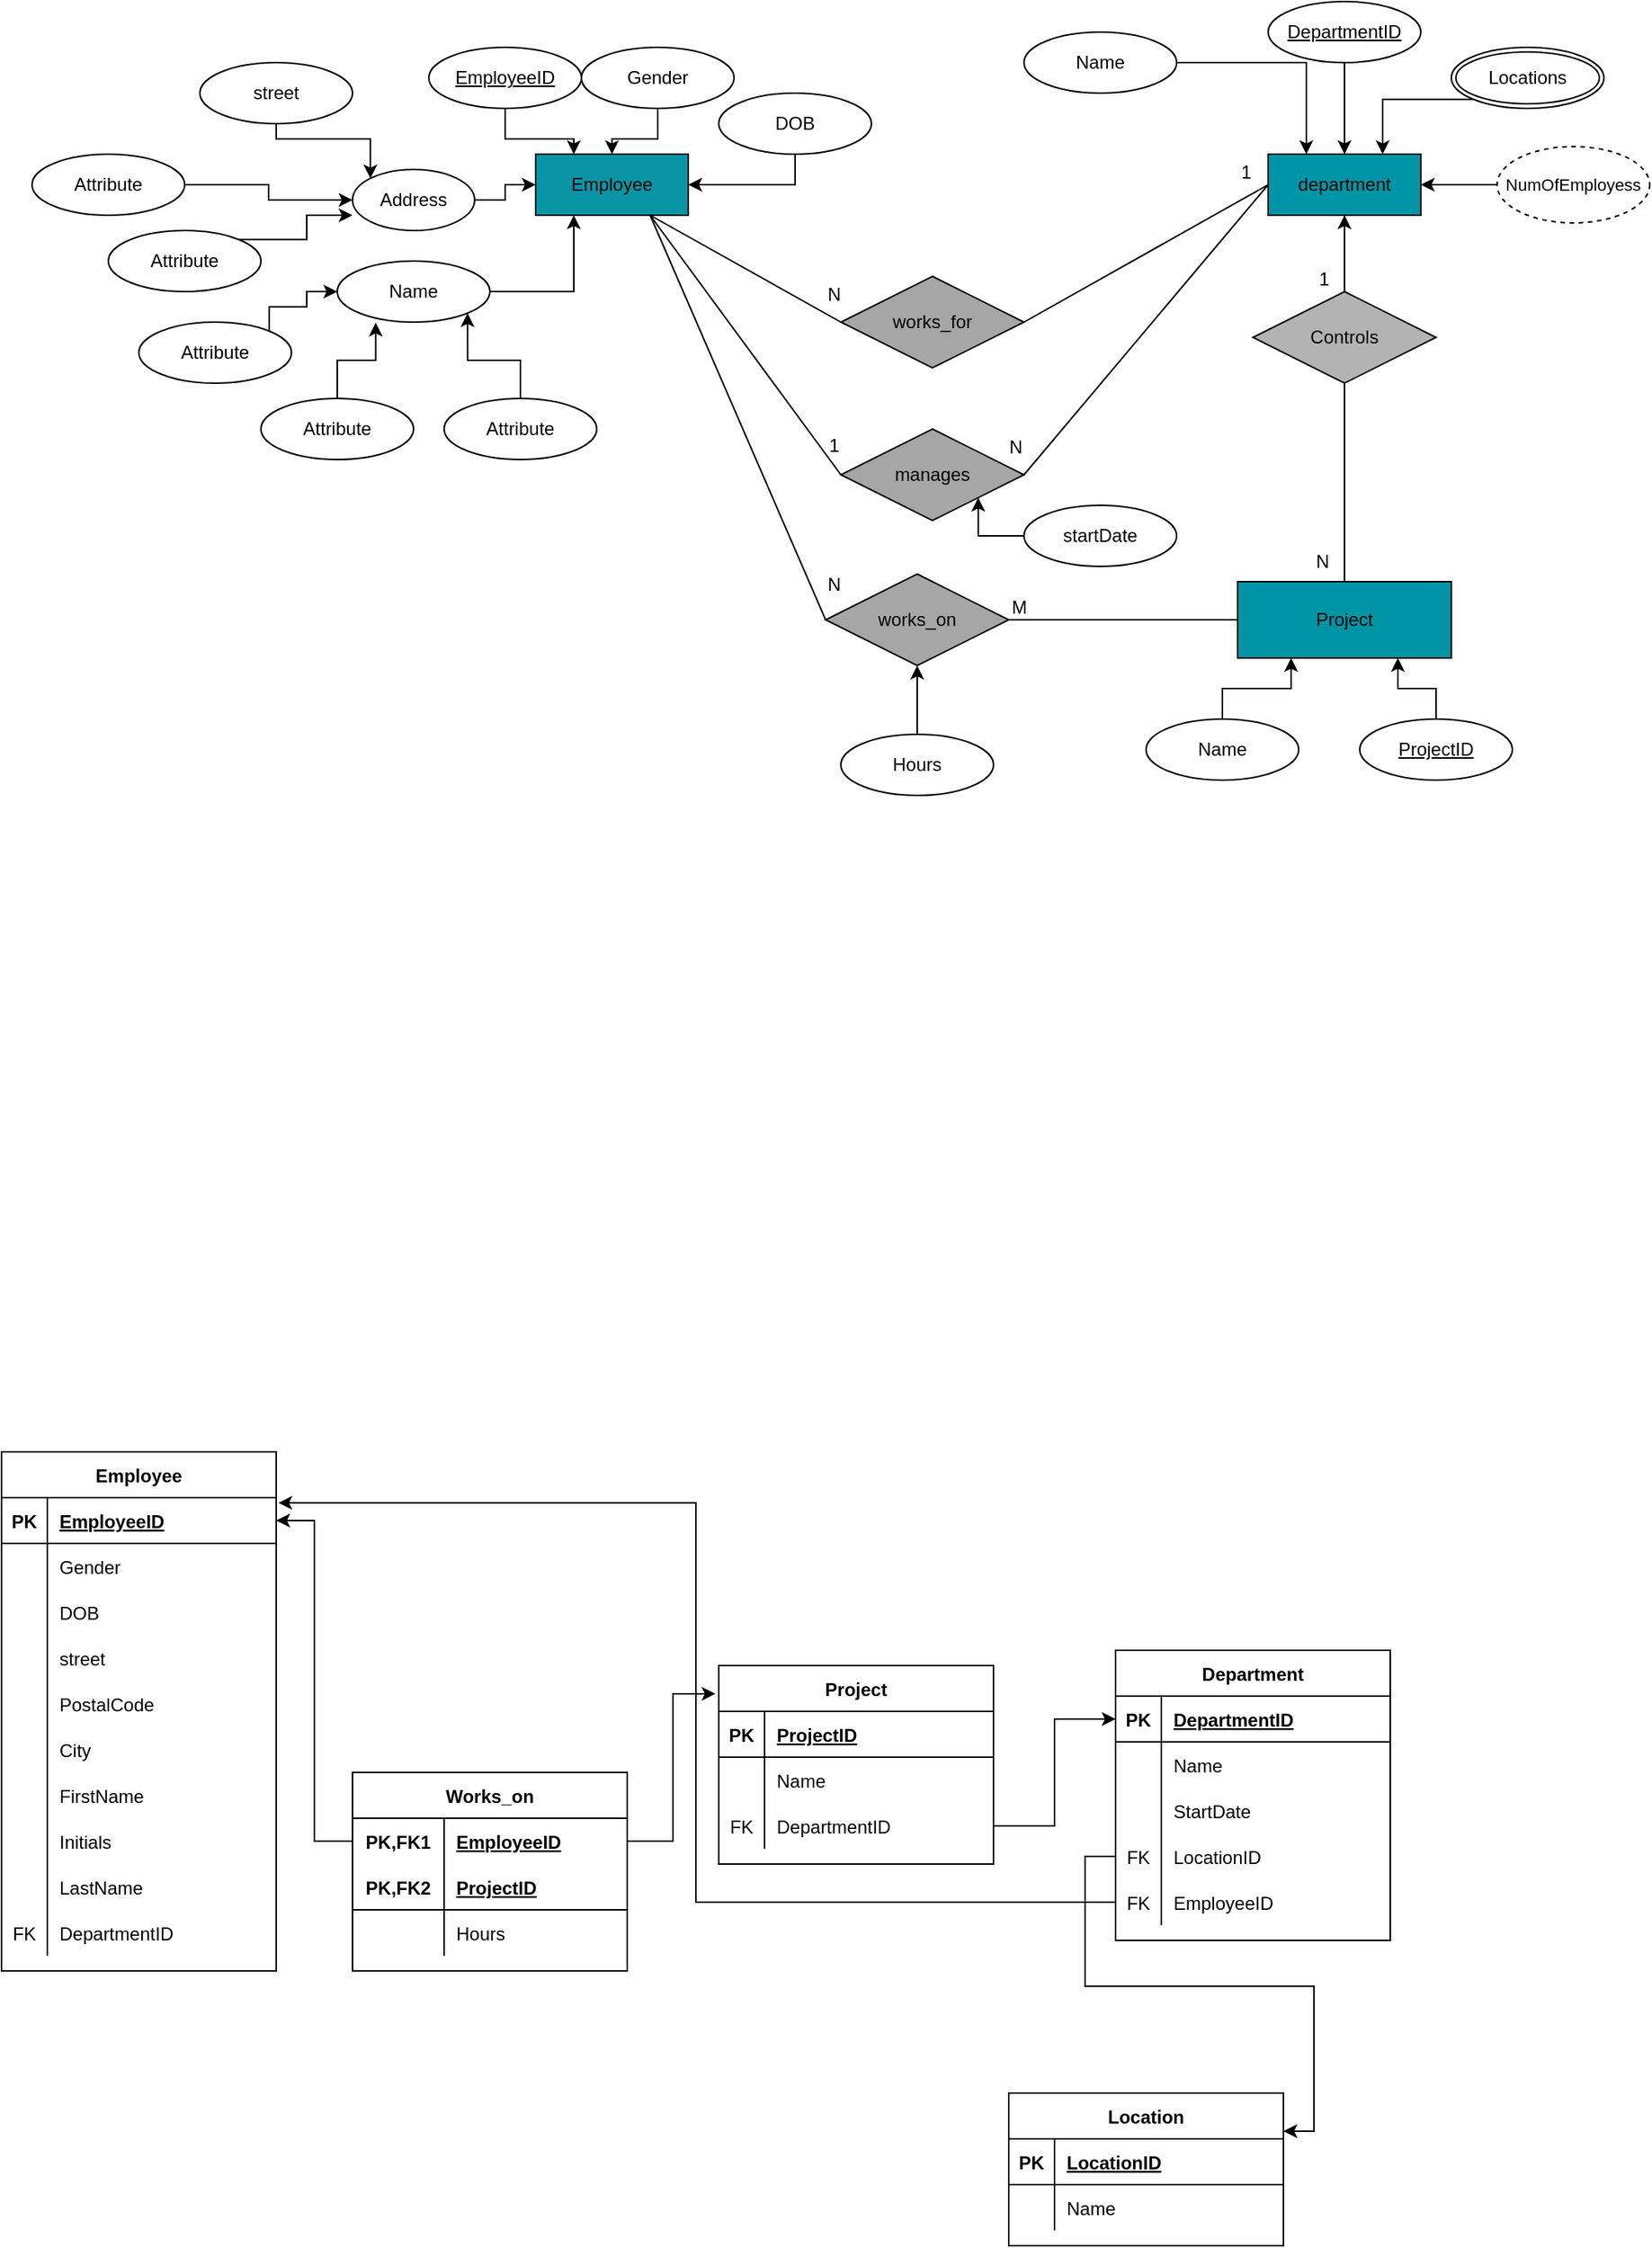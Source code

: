 <mxfile version="15.2.7" type="github">
  <diagram id="R2lEEEUBdFMjLlhIrx00" name="Page-1">
    <mxGraphModel dx="1186" dy="732" grid="1" gridSize="10" guides="1" tooltips="1" connect="1" arrows="1" fold="1" page="1" pageScale="1" pageWidth="850" pageHeight="1100" math="0" shadow="0" extFonts="Permanent Marker^https://fonts.googleapis.com/css?family=Permanent+Marker">
      <root>
        <mxCell id="0" />
        <mxCell id="1" parent="0" />
        <mxCell id="rDfQFPZpApE3NvQRRTw2-1" value="Employee" style="whiteSpace=wrap;html=1;align=center;fillColor=#0A95A6;" vertex="1" parent="1">
          <mxGeometry x="420" y="110" width="100" height="40" as="geometry" />
        </mxCell>
        <mxCell id="rDfQFPZpApE3NvQRRTw2-5" style="edgeStyle=orthogonalEdgeStyle;rounded=0;orthogonalLoop=1;jettySize=auto;html=1;entryX=0.25;entryY=0;entryDx=0;entryDy=0;" edge="1" parent="1" source="rDfQFPZpApE3NvQRRTw2-3" target="rDfQFPZpApE3NvQRRTw2-1">
          <mxGeometry relative="1" as="geometry" />
        </mxCell>
        <mxCell id="rDfQFPZpApE3NvQRRTw2-3" value="EmployeeID" style="ellipse;whiteSpace=wrap;html=1;align=center;fontStyle=4;fillColor=#FFFFFF;" vertex="1" parent="1">
          <mxGeometry x="350" y="40" width="100" height="40" as="geometry" />
        </mxCell>
        <mxCell id="rDfQFPZpApE3NvQRRTw2-7" value="" style="edgeStyle=orthogonalEdgeStyle;rounded=0;orthogonalLoop=1;jettySize=auto;html=1;" edge="1" parent="1" source="rDfQFPZpApE3NvQRRTw2-6" target="rDfQFPZpApE3NvQRRTw2-1">
          <mxGeometry relative="1" as="geometry" />
        </mxCell>
        <mxCell id="rDfQFPZpApE3NvQRRTw2-6" value="Gender" style="ellipse;whiteSpace=wrap;html=1;align=center;fillColor=#FFFFFF;" vertex="1" parent="1">
          <mxGeometry x="450" y="40" width="100" height="40" as="geometry" />
        </mxCell>
        <mxCell id="rDfQFPZpApE3NvQRRTw2-9" style="edgeStyle=orthogonalEdgeStyle;rounded=0;orthogonalLoop=1;jettySize=auto;html=1;exitX=0.5;exitY=1;exitDx=0;exitDy=0;entryX=1;entryY=0.5;entryDx=0;entryDy=0;" edge="1" parent="1" source="rDfQFPZpApE3NvQRRTw2-8" target="rDfQFPZpApE3NvQRRTw2-1">
          <mxGeometry relative="1" as="geometry" />
        </mxCell>
        <mxCell id="rDfQFPZpApE3NvQRRTw2-8" value="DOB" style="ellipse;whiteSpace=wrap;html=1;align=center;fillColor=#FFFFFF;" vertex="1" parent="1">
          <mxGeometry x="540" y="70" width="100" height="40" as="geometry" />
        </mxCell>
        <mxCell id="rDfQFPZpApE3NvQRRTw2-13" style="edgeStyle=orthogonalEdgeStyle;rounded=0;orthogonalLoop=1;jettySize=auto;html=1;exitX=1;exitY=0.5;exitDx=0;exitDy=0;entryX=0;entryY=0.5;entryDx=0;entryDy=0;" edge="1" parent="1" source="rDfQFPZpApE3NvQRRTw2-10" target="rDfQFPZpApE3NvQRRTw2-1">
          <mxGeometry relative="1" as="geometry" />
        </mxCell>
        <mxCell id="rDfQFPZpApE3NvQRRTw2-10" value="Address" style="ellipse;whiteSpace=wrap;html=1;align=center;fillColor=#FFFFFF;" vertex="1" parent="1">
          <mxGeometry x="300" y="120" width="80" height="40" as="geometry" />
        </mxCell>
        <mxCell id="rDfQFPZpApE3NvQRRTw2-12" style="edgeStyle=orthogonalEdgeStyle;rounded=0;orthogonalLoop=1;jettySize=auto;html=1;exitX=0.5;exitY=1;exitDx=0;exitDy=0;entryX=0;entryY=0;entryDx=0;entryDy=0;" edge="1" parent="1" source="rDfQFPZpApE3NvQRRTw2-11" target="rDfQFPZpApE3NvQRRTw2-10">
          <mxGeometry relative="1" as="geometry">
            <Array as="points">
              <mxPoint x="250" y="100" />
              <mxPoint x="312" y="100" />
            </Array>
          </mxGeometry>
        </mxCell>
        <mxCell id="rDfQFPZpApE3NvQRRTw2-11" value="street" style="ellipse;whiteSpace=wrap;html=1;align=center;fillColor=#FFFFFF;" vertex="1" parent="1">
          <mxGeometry x="200" y="50" width="100" height="40" as="geometry" />
        </mxCell>
        <mxCell id="rDfQFPZpApE3NvQRRTw2-15" style="edgeStyle=orthogonalEdgeStyle;rounded=0;orthogonalLoop=1;jettySize=auto;html=1;exitX=1;exitY=0.5;exitDx=0;exitDy=0;entryX=0.25;entryY=1;entryDx=0;entryDy=0;" edge="1" parent="1" source="rDfQFPZpApE3NvQRRTw2-14" target="rDfQFPZpApE3NvQRRTw2-1">
          <mxGeometry relative="1" as="geometry" />
        </mxCell>
        <mxCell id="rDfQFPZpApE3NvQRRTw2-14" value="Name" style="ellipse;whiteSpace=wrap;html=1;align=center;fillColor=#FFFFFF;" vertex="1" parent="1">
          <mxGeometry x="290" y="180" width="100" height="40" as="geometry" />
        </mxCell>
        <mxCell id="rDfQFPZpApE3NvQRRTw2-27" style="edgeStyle=orthogonalEdgeStyle;rounded=0;orthogonalLoop=1;jettySize=auto;html=1;exitX=0.5;exitY=0;exitDx=0;exitDy=0;entryX=0.252;entryY=1.009;entryDx=0;entryDy=0;entryPerimeter=0;" edge="1" parent="1" source="rDfQFPZpApE3NvQRRTw2-16" target="rDfQFPZpApE3NvQRRTw2-14">
          <mxGeometry relative="1" as="geometry" />
        </mxCell>
        <mxCell id="rDfQFPZpApE3NvQRRTw2-16" value="Attribute" style="ellipse;whiteSpace=wrap;html=1;align=center;fillColor=#FFFFFF;" vertex="1" parent="1">
          <mxGeometry x="240" y="270" width="100" height="40" as="geometry" />
        </mxCell>
        <mxCell id="rDfQFPZpApE3NvQRRTw2-25" style="edgeStyle=orthogonalEdgeStyle;rounded=0;orthogonalLoop=1;jettySize=auto;html=1;exitX=1;exitY=0;exitDx=0;exitDy=0;entryX=0;entryY=0.75;entryDx=0;entryDy=0;entryPerimeter=0;" edge="1" parent="1" source="rDfQFPZpApE3NvQRRTw2-17" target="rDfQFPZpApE3NvQRRTw2-10">
          <mxGeometry relative="1" as="geometry" />
        </mxCell>
        <mxCell id="rDfQFPZpApE3NvQRRTw2-17" value="Attribute" style="ellipse;whiteSpace=wrap;html=1;align=center;fillColor=#FFFFFF;" vertex="1" parent="1">
          <mxGeometry x="140" y="160" width="100" height="40" as="geometry" />
        </mxCell>
        <mxCell id="rDfQFPZpApE3NvQRRTw2-24" style="edgeStyle=orthogonalEdgeStyle;rounded=0;orthogonalLoop=1;jettySize=auto;html=1;exitX=1;exitY=0.5;exitDx=0;exitDy=0;entryX=0;entryY=0.5;entryDx=0;entryDy=0;" edge="1" parent="1" source="rDfQFPZpApE3NvQRRTw2-18" target="rDfQFPZpApE3NvQRRTw2-10">
          <mxGeometry relative="1" as="geometry" />
        </mxCell>
        <mxCell id="rDfQFPZpApE3NvQRRTw2-18" value="Attribute" style="ellipse;whiteSpace=wrap;html=1;align=center;fillColor=#FFFFFF;" vertex="1" parent="1">
          <mxGeometry x="90" y="110" width="100" height="40" as="geometry" />
        </mxCell>
        <mxCell id="rDfQFPZpApE3NvQRRTw2-28" style="edgeStyle=orthogonalEdgeStyle;rounded=0;orthogonalLoop=1;jettySize=auto;html=1;exitX=0.5;exitY=0;exitDx=0;exitDy=0;entryX=1;entryY=1;entryDx=0;entryDy=0;" edge="1" parent="1" source="rDfQFPZpApE3NvQRRTw2-20" target="rDfQFPZpApE3NvQRRTw2-14">
          <mxGeometry relative="1" as="geometry" />
        </mxCell>
        <mxCell id="rDfQFPZpApE3NvQRRTw2-20" value="Attribute" style="ellipse;whiteSpace=wrap;html=1;align=center;fillColor=#FFFFFF;" vertex="1" parent="1">
          <mxGeometry x="360" y="270" width="100" height="40" as="geometry" />
        </mxCell>
        <mxCell id="rDfQFPZpApE3NvQRRTw2-26" style="edgeStyle=orthogonalEdgeStyle;rounded=0;orthogonalLoop=1;jettySize=auto;html=1;exitX=1;exitY=0;exitDx=0;exitDy=0;entryX=0;entryY=0.5;entryDx=0;entryDy=0;" edge="1" parent="1" source="rDfQFPZpApE3NvQRRTw2-21" target="rDfQFPZpApE3NvQRRTw2-14">
          <mxGeometry relative="1" as="geometry">
            <Array as="points">
              <mxPoint x="245" y="210" />
              <mxPoint x="270" y="210" />
              <mxPoint x="270" y="200" />
            </Array>
          </mxGeometry>
        </mxCell>
        <mxCell id="rDfQFPZpApE3NvQRRTw2-21" value="Attribute" style="ellipse;whiteSpace=wrap;html=1;align=center;fillColor=#FFFFFF;" vertex="1" parent="1">
          <mxGeometry x="160" y="220" width="100" height="40" as="geometry" />
        </mxCell>
        <mxCell id="rDfQFPZpApE3NvQRRTw2-29" value="works_for" style="shape=rhombus;perimeter=rhombusPerimeter;whiteSpace=wrap;html=1;align=center;fillColor=#A6A6A6;" vertex="1" parent="1">
          <mxGeometry x="620" y="190" width="120" height="60" as="geometry" />
        </mxCell>
        <mxCell id="rDfQFPZpApE3NvQRRTw2-30" value="manages" style="shape=rhombus;perimeter=rhombusPerimeter;whiteSpace=wrap;html=1;align=center;fillColor=#A6A6A6;" vertex="1" parent="1">
          <mxGeometry x="620" y="290" width="120" height="60" as="geometry" />
        </mxCell>
        <mxCell id="rDfQFPZpApE3NvQRRTw2-31" value="works_on" style="shape=rhombus;perimeter=rhombusPerimeter;whiteSpace=wrap;html=1;align=center;fillColor=#A6A6A6;" vertex="1" parent="1">
          <mxGeometry x="610" y="385" width="120" height="60" as="geometry" />
        </mxCell>
        <mxCell id="rDfQFPZpApE3NvQRRTw2-32" value="" style="endArrow=none;html=1;rounded=0;exitX=1;exitY=0.5;exitDx=0;exitDy=0;entryX=0;entryY=0.5;entryDx=0;entryDy=0;" edge="1" parent="1" source="rDfQFPZpApE3NvQRRTw2-29" target="rDfQFPZpApE3NvQRRTw2-36">
          <mxGeometry relative="1" as="geometry">
            <mxPoint x="750" y="190" as="sourcePoint" />
            <mxPoint x="890" y="160" as="targetPoint" />
          </mxGeometry>
        </mxCell>
        <mxCell id="rDfQFPZpApE3NvQRRTw2-33" value="1" style="resizable=0;html=1;align=right;verticalAlign=bottom;" connectable="0" vertex="1" parent="rDfQFPZpApE3NvQRRTw2-32">
          <mxGeometry x="1" relative="1" as="geometry">
            <mxPoint x="-10" as="offset" />
          </mxGeometry>
        </mxCell>
        <mxCell id="rDfQFPZpApE3NvQRRTw2-34" value="" style="endArrow=none;html=1;rounded=0;exitX=0.75;exitY=1;exitDx=0;exitDy=0;entryX=0;entryY=0.5;entryDx=0;entryDy=0;" edge="1" parent="1" source="rDfQFPZpApE3NvQRRTw2-1" target="rDfQFPZpApE3NvQRRTw2-29">
          <mxGeometry relative="1" as="geometry">
            <mxPoint x="560" y="270" as="sourcePoint" />
            <mxPoint x="720" y="270" as="targetPoint" />
          </mxGeometry>
        </mxCell>
        <mxCell id="rDfQFPZpApE3NvQRRTw2-35" value="N" style="resizable=0;html=1;align=right;verticalAlign=bottom;" connectable="0" vertex="1" parent="rDfQFPZpApE3NvQRRTw2-34">
          <mxGeometry x="1" relative="1" as="geometry">
            <mxPoint y="-10" as="offset" />
          </mxGeometry>
        </mxCell>
        <mxCell id="rDfQFPZpApE3NvQRRTw2-36" value="department" style="whiteSpace=wrap;html=1;align=center;fillColor=#0095A6;" vertex="1" parent="1">
          <mxGeometry x="900" y="110" width="100" height="40" as="geometry" />
        </mxCell>
        <mxCell id="rDfQFPZpApE3NvQRRTw2-42" style="edgeStyle=orthogonalEdgeStyle;rounded=0;orthogonalLoop=1;jettySize=auto;html=1;exitX=1;exitY=0.5;exitDx=0;exitDy=0;entryX=0.25;entryY=0;entryDx=0;entryDy=0;" edge="1" parent="1" source="rDfQFPZpApE3NvQRRTw2-37" target="rDfQFPZpApE3NvQRRTw2-36">
          <mxGeometry relative="1" as="geometry" />
        </mxCell>
        <mxCell id="rDfQFPZpApE3NvQRRTw2-37" value="Name" style="ellipse;whiteSpace=wrap;html=1;align=center;fillColor=#FFFFFF;" vertex="1" parent="1">
          <mxGeometry x="740" y="30" width="100" height="40" as="geometry" />
        </mxCell>
        <mxCell id="rDfQFPZpApE3NvQRRTw2-44" style="edgeStyle=orthogonalEdgeStyle;rounded=0;orthogonalLoop=1;jettySize=auto;html=1;exitX=0;exitY=1;exitDx=0;exitDy=0;entryX=0.75;entryY=0;entryDx=0;entryDy=0;" edge="1" parent="1" source="rDfQFPZpApE3NvQRRTw2-39" target="rDfQFPZpApE3NvQRRTw2-36">
          <mxGeometry relative="1" as="geometry" />
        </mxCell>
        <mxCell id="rDfQFPZpApE3NvQRRTw2-39" value="Locations" style="ellipse;shape=doubleEllipse;margin=3;whiteSpace=wrap;html=1;align=center;fillColor=#FFFFFF;" vertex="1" parent="1">
          <mxGeometry x="1020" y="40" width="100" height="40" as="geometry" />
        </mxCell>
        <mxCell id="rDfQFPZpApE3NvQRRTw2-43" style="edgeStyle=orthogonalEdgeStyle;rounded=0;orthogonalLoop=1;jettySize=auto;html=1;exitX=0.5;exitY=1;exitDx=0;exitDy=0;entryX=0.5;entryY=0;entryDx=0;entryDy=0;" edge="1" parent="1" source="rDfQFPZpApE3NvQRRTw2-41" target="rDfQFPZpApE3NvQRRTw2-36">
          <mxGeometry relative="1" as="geometry" />
        </mxCell>
        <mxCell id="rDfQFPZpApE3NvQRRTw2-41" value="DepartmentID" style="ellipse;whiteSpace=wrap;html=1;align=center;fontStyle=4;fillColor=#FFFFFF;" vertex="1" parent="1">
          <mxGeometry x="900" y="10" width="100" height="40" as="geometry" />
        </mxCell>
        <mxCell id="rDfQFPZpApE3NvQRRTw2-46" style="edgeStyle=orthogonalEdgeStyle;rounded=0;orthogonalLoop=1;jettySize=auto;html=1;exitX=0;exitY=0.5;exitDx=0;exitDy=0;entryX=1;entryY=0.5;entryDx=0;entryDy=0;" edge="1" parent="1" source="rDfQFPZpApE3NvQRRTw2-45" target="rDfQFPZpApE3NvQRRTw2-36">
          <mxGeometry relative="1" as="geometry" />
        </mxCell>
        <mxCell id="rDfQFPZpApE3NvQRRTw2-45" value="&lt;font style=&quot;font-size: 11px&quot;&gt;NumOfEmployess&lt;/font&gt;" style="ellipse;whiteSpace=wrap;html=1;align=center;dashed=1;fillColor=#FFFFFF;" vertex="1" parent="1">
          <mxGeometry x="1050" y="105" width="100" height="50" as="geometry" />
        </mxCell>
        <mxCell id="rDfQFPZpApE3NvQRRTw2-49" value="" style="endArrow=none;html=1;rounded=0;exitX=0.75;exitY=1;exitDx=0;exitDy=0;entryX=0;entryY=0.5;entryDx=0;entryDy=0;" edge="1" parent="1" source="rDfQFPZpApE3NvQRRTw2-1" target="rDfQFPZpApE3NvQRRTw2-30">
          <mxGeometry relative="1" as="geometry">
            <mxPoint x="620" y="390" as="sourcePoint" />
            <mxPoint x="480" y="240" as="targetPoint" />
            <Array as="points" />
          </mxGeometry>
        </mxCell>
        <mxCell id="rDfQFPZpApE3NvQRRTw2-50" value="1" style="resizable=0;html=1;align=right;verticalAlign=bottom;" connectable="0" vertex="1" parent="rDfQFPZpApE3NvQRRTw2-49">
          <mxGeometry x="1" relative="1" as="geometry">
            <mxPoint y="-10" as="offset" />
          </mxGeometry>
        </mxCell>
        <mxCell id="rDfQFPZpApE3NvQRRTw2-51" value="" style="endArrow=none;html=1;rounded=0;exitX=0;exitY=0.5;exitDx=0;exitDy=0;entryX=1;entryY=0.5;entryDx=0;entryDy=0;" edge="1" parent="1" source="rDfQFPZpApE3NvQRRTw2-36" target="rDfQFPZpApE3NvQRRTw2-30">
          <mxGeometry relative="1" as="geometry">
            <mxPoint x="715" y="340" as="sourcePoint" />
            <mxPoint x="840" y="410" as="targetPoint" />
          </mxGeometry>
        </mxCell>
        <mxCell id="rDfQFPZpApE3NvQRRTw2-52" value="N" style="resizable=0;html=1;align=right;verticalAlign=bottom;" connectable="0" vertex="1" parent="rDfQFPZpApE3NvQRRTw2-51">
          <mxGeometry x="1" relative="1" as="geometry">
            <mxPoint y="-10" as="offset" />
          </mxGeometry>
        </mxCell>
        <mxCell id="rDfQFPZpApE3NvQRRTw2-54" style="edgeStyle=orthogonalEdgeStyle;rounded=0;orthogonalLoop=1;jettySize=auto;html=1;exitX=0;exitY=0.5;exitDx=0;exitDy=0;entryX=1;entryY=1;entryDx=0;entryDy=0;" edge="1" parent="1" source="rDfQFPZpApE3NvQRRTw2-53" target="rDfQFPZpApE3NvQRRTw2-30">
          <mxGeometry relative="1" as="geometry" />
        </mxCell>
        <mxCell id="rDfQFPZpApE3NvQRRTw2-53" value="startDate" style="ellipse;whiteSpace=wrap;html=1;align=center;fillColor=#FFFFFF;" vertex="1" parent="1">
          <mxGeometry x="740" y="340" width="100" height="40" as="geometry" />
        </mxCell>
        <mxCell id="rDfQFPZpApE3NvQRRTw2-70" value="" style="edgeStyle=orthogonalEdgeStyle;rounded=0;orthogonalLoop=1;jettySize=auto;html=1;" edge="1" parent="1" source="rDfQFPZpApE3NvQRRTw2-55" target="rDfQFPZpApE3NvQRRTw2-36">
          <mxGeometry relative="1" as="geometry" />
        </mxCell>
        <mxCell id="rDfQFPZpApE3NvQRRTw2-55" value="Controls" style="shape=rhombus;perimeter=rhombusPerimeter;whiteSpace=wrap;html=1;align=center;fillColor=#B3B3B3;" vertex="1" parent="1">
          <mxGeometry x="890" y="200" width="120" height="60" as="geometry" />
        </mxCell>
        <mxCell id="rDfQFPZpApE3NvQRRTw2-56" value="" style="endArrow=none;html=1;rounded=0;exitX=0.5;exitY=1;exitDx=0;exitDy=0;entryX=0.5;entryY=0;entryDx=0;entryDy=0;" edge="1" parent="1" source="rDfQFPZpApE3NvQRRTw2-36" target="rDfQFPZpApE3NvQRRTw2-55">
          <mxGeometry relative="1" as="geometry">
            <mxPoint x="860" y="370" as="sourcePoint" />
            <mxPoint x="1020" y="280" as="targetPoint" />
          </mxGeometry>
        </mxCell>
        <mxCell id="rDfQFPZpApE3NvQRRTw2-57" value="1" style="resizable=0;html=1;align=right;verticalAlign=bottom;" connectable="0" vertex="1" parent="rDfQFPZpApE3NvQRRTw2-56">
          <mxGeometry x="1" relative="1" as="geometry">
            <mxPoint x="-10" as="offset" />
          </mxGeometry>
        </mxCell>
        <mxCell id="rDfQFPZpApE3NvQRRTw2-58" value="Project" style="whiteSpace=wrap;html=1;align=center;fillColor=#0095A6;" vertex="1" parent="1">
          <mxGeometry x="880" y="390" width="140" height="50" as="geometry" />
        </mxCell>
        <mxCell id="rDfQFPZpApE3NvQRRTw2-59" value="" style="endArrow=none;html=1;rounded=0;exitX=0.5;exitY=1;exitDx=0;exitDy=0;entryX=0.5;entryY=0;entryDx=0;entryDy=0;" edge="1" parent="1" source="rDfQFPZpApE3NvQRRTw2-55" target="rDfQFPZpApE3NvQRRTw2-58">
          <mxGeometry relative="1" as="geometry">
            <mxPoint x="1030" y="150" as="sourcePoint" />
            <mxPoint x="960" y="390" as="targetPoint" />
          </mxGeometry>
        </mxCell>
        <mxCell id="rDfQFPZpApE3NvQRRTw2-60" value="N" style="resizable=0;html=1;align=right;verticalAlign=bottom;" connectable="0" vertex="1" parent="rDfQFPZpApE3NvQRRTw2-59">
          <mxGeometry x="1" relative="1" as="geometry">
            <mxPoint x="-10" y="-5" as="offset" />
          </mxGeometry>
        </mxCell>
        <mxCell id="rDfQFPZpApE3NvQRRTw2-63" style="edgeStyle=orthogonalEdgeStyle;rounded=0;orthogonalLoop=1;jettySize=auto;html=1;exitX=0.5;exitY=0;exitDx=0;exitDy=0;entryX=0.25;entryY=1;entryDx=0;entryDy=0;" edge="1" parent="1" source="rDfQFPZpApE3NvQRRTw2-61" target="rDfQFPZpApE3NvQRRTw2-58">
          <mxGeometry relative="1" as="geometry" />
        </mxCell>
        <mxCell id="rDfQFPZpApE3NvQRRTw2-61" value="Name" style="ellipse;whiteSpace=wrap;html=1;align=center;fillColor=#FFFFFF;" vertex="1" parent="1">
          <mxGeometry x="820" y="480" width="100" height="40" as="geometry" />
        </mxCell>
        <mxCell id="rDfQFPZpApE3NvQRRTw2-64" style="edgeStyle=orthogonalEdgeStyle;rounded=0;orthogonalLoop=1;jettySize=auto;html=1;exitX=0.5;exitY=0;exitDx=0;exitDy=0;entryX=0.75;entryY=1;entryDx=0;entryDy=0;" edge="1" parent="1" source="rDfQFPZpApE3NvQRRTw2-62" target="rDfQFPZpApE3NvQRRTw2-58">
          <mxGeometry relative="1" as="geometry" />
        </mxCell>
        <mxCell id="rDfQFPZpApE3NvQRRTw2-62" value="ProjectID" style="ellipse;whiteSpace=wrap;html=1;align=center;fontStyle=4;fillColor=#FFFFFF;" vertex="1" parent="1">
          <mxGeometry x="960" y="480" width="100" height="40" as="geometry" />
        </mxCell>
        <mxCell id="rDfQFPZpApE3NvQRRTw2-65" value="" style="endArrow=none;html=1;rounded=0;exitX=1;exitY=0.5;exitDx=0;exitDy=0;entryX=0;entryY=0.5;entryDx=0;entryDy=0;" edge="1" parent="1" source="rDfQFPZpApE3NvQRRTw2-31" target="rDfQFPZpApE3NvQRRTw2-58">
          <mxGeometry relative="1" as="geometry">
            <mxPoint x="740" y="450" as="sourcePoint" />
            <mxPoint x="820" y="450" as="targetPoint" />
            <Array as="points" />
          </mxGeometry>
        </mxCell>
        <mxCell id="rDfQFPZpApE3NvQRRTw2-66" value="M" style="resizable=0;html=1;align=left;verticalAlign=bottom;" connectable="0" vertex="1" parent="rDfQFPZpApE3NvQRRTw2-65">
          <mxGeometry x="-1" relative="1" as="geometry" />
        </mxCell>
        <mxCell id="rDfQFPZpApE3NvQRRTw2-67" value="" style="resizable=0;html=1;align=right;verticalAlign=bottom;" connectable="0" vertex="1" parent="rDfQFPZpApE3NvQRRTw2-65">
          <mxGeometry x="1" relative="1" as="geometry" />
        </mxCell>
        <mxCell id="rDfQFPZpApE3NvQRRTw2-68" value="" style="endArrow=none;html=1;rounded=0;entryX=0;entryY=0.5;entryDx=0;entryDy=0;exitX=0.75;exitY=1;exitDx=0;exitDy=0;" edge="1" parent="1" source="rDfQFPZpApE3NvQRRTw2-1" target="rDfQFPZpApE3NvQRRTw2-31">
          <mxGeometry relative="1" as="geometry">
            <mxPoint x="520" y="380" as="sourcePoint" />
            <mxPoint x="680" y="380" as="targetPoint" />
          </mxGeometry>
        </mxCell>
        <mxCell id="rDfQFPZpApE3NvQRRTw2-69" value="N" style="resizable=0;html=1;align=right;verticalAlign=bottom;" connectable="0" vertex="1" parent="rDfQFPZpApE3NvQRRTw2-68">
          <mxGeometry x="1" relative="1" as="geometry">
            <mxPoint x="10" y="-15" as="offset" />
          </mxGeometry>
        </mxCell>
        <mxCell id="rDfQFPZpApE3NvQRRTw2-72" style="edgeStyle=orthogonalEdgeStyle;rounded=0;orthogonalLoop=1;jettySize=auto;html=1;exitX=0.5;exitY=0;exitDx=0;exitDy=0;entryX=0.5;entryY=1;entryDx=0;entryDy=0;" edge="1" parent="1" source="rDfQFPZpApE3NvQRRTw2-71" target="rDfQFPZpApE3NvQRRTw2-31">
          <mxGeometry relative="1" as="geometry" />
        </mxCell>
        <mxCell id="rDfQFPZpApE3NvQRRTw2-71" value="Hours" style="ellipse;whiteSpace=wrap;html=1;align=center;fillColor=#FFFFFF;" vertex="1" parent="1">
          <mxGeometry x="620" y="490" width="100" height="40" as="geometry" />
        </mxCell>
        <mxCell id="rDfQFPZpApE3NvQRRTw2-73" value="Employee" style="shape=table;startSize=30;container=1;collapsible=1;childLayout=tableLayout;fixedRows=1;rowLines=0;fontStyle=1;align=center;resizeLast=1;fillColor=#FFFFFF;" vertex="1" parent="1">
          <mxGeometry x="70" y="960" width="180" height="340" as="geometry" />
        </mxCell>
        <mxCell id="rDfQFPZpApE3NvQRRTw2-74" value="" style="shape=partialRectangle;collapsible=0;dropTarget=0;pointerEvents=0;fillColor=none;top=0;left=0;bottom=1;right=0;points=[[0,0.5],[1,0.5]];portConstraint=eastwest;" vertex="1" parent="rDfQFPZpApE3NvQRRTw2-73">
          <mxGeometry y="30" width="180" height="30" as="geometry" />
        </mxCell>
        <mxCell id="rDfQFPZpApE3NvQRRTw2-75" value="PK" style="shape=partialRectangle;connectable=0;fillColor=none;top=0;left=0;bottom=0;right=0;fontStyle=1;overflow=hidden;" vertex="1" parent="rDfQFPZpApE3NvQRRTw2-74">
          <mxGeometry width="30" height="30" as="geometry" />
        </mxCell>
        <mxCell id="rDfQFPZpApE3NvQRRTw2-76" value="EmployeeID" style="shape=partialRectangle;connectable=0;fillColor=none;top=0;left=0;bottom=0;right=0;align=left;spacingLeft=6;fontStyle=5;overflow=hidden;" vertex="1" parent="rDfQFPZpApE3NvQRRTw2-74">
          <mxGeometry x="30" width="150" height="30" as="geometry" />
        </mxCell>
        <mxCell id="rDfQFPZpApE3NvQRRTw2-77" value="" style="shape=partialRectangle;collapsible=0;dropTarget=0;pointerEvents=0;fillColor=none;top=0;left=0;bottom=0;right=0;points=[[0,0.5],[1,0.5]];portConstraint=eastwest;" vertex="1" parent="rDfQFPZpApE3NvQRRTw2-73">
          <mxGeometry y="60" width="180" height="30" as="geometry" />
        </mxCell>
        <mxCell id="rDfQFPZpApE3NvQRRTw2-78" value="" style="shape=partialRectangle;connectable=0;fillColor=none;top=0;left=0;bottom=0;right=0;editable=1;overflow=hidden;" vertex="1" parent="rDfQFPZpApE3NvQRRTw2-77">
          <mxGeometry width="30" height="30" as="geometry" />
        </mxCell>
        <mxCell id="rDfQFPZpApE3NvQRRTw2-79" value="Gender" style="shape=partialRectangle;connectable=0;fillColor=none;top=0;left=0;bottom=0;right=0;align=left;spacingLeft=6;overflow=hidden;" vertex="1" parent="rDfQFPZpApE3NvQRRTw2-77">
          <mxGeometry x="30" width="150" height="30" as="geometry" />
        </mxCell>
        <mxCell id="rDfQFPZpApE3NvQRRTw2-80" value="" style="shape=partialRectangle;collapsible=0;dropTarget=0;pointerEvents=0;fillColor=none;top=0;left=0;bottom=0;right=0;points=[[0,0.5],[1,0.5]];portConstraint=eastwest;" vertex="1" parent="rDfQFPZpApE3NvQRRTw2-73">
          <mxGeometry y="90" width="180" height="30" as="geometry" />
        </mxCell>
        <mxCell id="rDfQFPZpApE3NvQRRTw2-81" value="" style="shape=partialRectangle;connectable=0;fillColor=none;top=0;left=0;bottom=0;right=0;editable=1;overflow=hidden;" vertex="1" parent="rDfQFPZpApE3NvQRRTw2-80">
          <mxGeometry width="30" height="30" as="geometry" />
        </mxCell>
        <mxCell id="rDfQFPZpApE3NvQRRTw2-82" value="DOB" style="shape=partialRectangle;connectable=0;fillColor=none;top=0;left=0;bottom=0;right=0;align=left;spacingLeft=6;overflow=hidden;" vertex="1" parent="rDfQFPZpApE3NvQRRTw2-80">
          <mxGeometry x="30" width="150" height="30" as="geometry" />
        </mxCell>
        <mxCell id="rDfQFPZpApE3NvQRRTw2-83" value="" style="shape=partialRectangle;collapsible=0;dropTarget=0;pointerEvents=0;fillColor=none;top=0;left=0;bottom=0;right=0;points=[[0,0.5],[1,0.5]];portConstraint=eastwest;" vertex="1" parent="rDfQFPZpApE3NvQRRTw2-73">
          <mxGeometry y="120" width="180" height="30" as="geometry" />
        </mxCell>
        <mxCell id="rDfQFPZpApE3NvQRRTw2-84" value="" style="shape=partialRectangle;connectable=0;fillColor=none;top=0;left=0;bottom=0;right=0;editable=1;overflow=hidden;" vertex="1" parent="rDfQFPZpApE3NvQRRTw2-83">
          <mxGeometry width="30" height="30" as="geometry" />
        </mxCell>
        <mxCell id="rDfQFPZpApE3NvQRRTw2-85" value="street" style="shape=partialRectangle;connectable=0;fillColor=none;top=0;left=0;bottom=0;right=0;align=left;spacingLeft=6;overflow=hidden;" vertex="1" parent="rDfQFPZpApE3NvQRRTw2-83">
          <mxGeometry x="30" width="150" height="30" as="geometry" />
        </mxCell>
        <mxCell id="rDfQFPZpApE3NvQRRTw2-86" value="" style="shape=partialRectangle;collapsible=0;dropTarget=0;pointerEvents=0;fillColor=none;top=0;left=0;bottom=0;right=0;points=[[0,0.5],[1,0.5]];portConstraint=eastwest;" vertex="1" parent="rDfQFPZpApE3NvQRRTw2-73">
          <mxGeometry y="150" width="180" height="30" as="geometry" />
        </mxCell>
        <mxCell id="rDfQFPZpApE3NvQRRTw2-87" value="" style="shape=partialRectangle;connectable=0;fillColor=none;top=0;left=0;bottom=0;right=0;editable=1;overflow=hidden;" vertex="1" parent="rDfQFPZpApE3NvQRRTw2-86">
          <mxGeometry width="30" height="30" as="geometry" />
        </mxCell>
        <mxCell id="rDfQFPZpApE3NvQRRTw2-88" value="PostalCode" style="shape=partialRectangle;connectable=0;fillColor=none;top=0;left=0;bottom=0;right=0;align=left;spacingLeft=6;overflow=hidden;" vertex="1" parent="rDfQFPZpApE3NvQRRTw2-86">
          <mxGeometry x="30" width="150" height="30" as="geometry" />
        </mxCell>
        <mxCell id="rDfQFPZpApE3NvQRRTw2-89" value="" style="shape=partialRectangle;collapsible=0;dropTarget=0;pointerEvents=0;fillColor=none;top=0;left=0;bottom=0;right=0;points=[[0,0.5],[1,0.5]];portConstraint=eastwest;" vertex="1" parent="rDfQFPZpApE3NvQRRTw2-73">
          <mxGeometry y="180" width="180" height="30" as="geometry" />
        </mxCell>
        <mxCell id="rDfQFPZpApE3NvQRRTw2-90" value="" style="shape=partialRectangle;connectable=0;fillColor=none;top=0;left=0;bottom=0;right=0;editable=1;overflow=hidden;" vertex="1" parent="rDfQFPZpApE3NvQRRTw2-89">
          <mxGeometry width="30" height="30" as="geometry" />
        </mxCell>
        <mxCell id="rDfQFPZpApE3NvQRRTw2-91" value="City" style="shape=partialRectangle;connectable=0;fillColor=none;top=0;left=0;bottom=0;right=0;align=left;spacingLeft=6;overflow=hidden;" vertex="1" parent="rDfQFPZpApE3NvQRRTw2-89">
          <mxGeometry x="30" width="150" height="30" as="geometry" />
        </mxCell>
        <mxCell id="rDfQFPZpApE3NvQRRTw2-92" value="" style="shape=partialRectangle;collapsible=0;dropTarget=0;pointerEvents=0;fillColor=none;top=0;left=0;bottom=0;right=0;points=[[0,0.5],[1,0.5]];portConstraint=eastwest;" vertex="1" parent="rDfQFPZpApE3NvQRRTw2-73">
          <mxGeometry y="210" width="180" height="30" as="geometry" />
        </mxCell>
        <mxCell id="rDfQFPZpApE3NvQRRTw2-93" value="" style="shape=partialRectangle;connectable=0;fillColor=none;top=0;left=0;bottom=0;right=0;editable=1;overflow=hidden;" vertex="1" parent="rDfQFPZpApE3NvQRRTw2-92">
          <mxGeometry width="30" height="30" as="geometry" />
        </mxCell>
        <mxCell id="rDfQFPZpApE3NvQRRTw2-94" value="FirstName" style="shape=partialRectangle;connectable=0;fillColor=none;top=0;left=0;bottom=0;right=0;align=left;spacingLeft=6;overflow=hidden;" vertex="1" parent="rDfQFPZpApE3NvQRRTw2-92">
          <mxGeometry x="30" width="150" height="30" as="geometry" />
        </mxCell>
        <mxCell id="rDfQFPZpApE3NvQRRTw2-95" value="" style="shape=partialRectangle;collapsible=0;dropTarget=0;pointerEvents=0;fillColor=none;top=0;left=0;bottom=0;right=0;points=[[0,0.5],[1,0.5]];portConstraint=eastwest;" vertex="1" parent="rDfQFPZpApE3NvQRRTw2-73">
          <mxGeometry y="240" width="180" height="30" as="geometry" />
        </mxCell>
        <mxCell id="rDfQFPZpApE3NvQRRTw2-96" value="" style="shape=partialRectangle;connectable=0;fillColor=none;top=0;left=0;bottom=0;right=0;editable=1;overflow=hidden;" vertex="1" parent="rDfQFPZpApE3NvQRRTw2-95">
          <mxGeometry width="30" height="30" as="geometry" />
        </mxCell>
        <mxCell id="rDfQFPZpApE3NvQRRTw2-97" value="Initials" style="shape=partialRectangle;connectable=0;fillColor=none;top=0;left=0;bottom=0;right=0;align=left;spacingLeft=6;overflow=hidden;" vertex="1" parent="rDfQFPZpApE3NvQRRTw2-95">
          <mxGeometry x="30" width="150" height="30" as="geometry" />
        </mxCell>
        <mxCell id="rDfQFPZpApE3NvQRRTw2-98" value="" style="shape=partialRectangle;collapsible=0;dropTarget=0;pointerEvents=0;fillColor=none;top=0;left=0;bottom=0;right=0;points=[[0,0.5],[1,0.5]];portConstraint=eastwest;" vertex="1" parent="rDfQFPZpApE3NvQRRTw2-73">
          <mxGeometry y="270" width="180" height="30" as="geometry" />
        </mxCell>
        <mxCell id="rDfQFPZpApE3NvQRRTw2-99" value="" style="shape=partialRectangle;connectable=0;fillColor=none;top=0;left=0;bottom=0;right=0;editable=1;overflow=hidden;" vertex="1" parent="rDfQFPZpApE3NvQRRTw2-98">
          <mxGeometry width="30" height="30" as="geometry" />
        </mxCell>
        <mxCell id="rDfQFPZpApE3NvQRRTw2-100" value="LastName" style="shape=partialRectangle;connectable=0;fillColor=none;top=0;left=0;bottom=0;right=0;align=left;spacingLeft=6;overflow=hidden;" vertex="1" parent="rDfQFPZpApE3NvQRRTw2-98">
          <mxGeometry x="30" width="150" height="30" as="geometry" />
        </mxCell>
        <mxCell id="rDfQFPZpApE3NvQRRTw2-169" value="" style="shape=partialRectangle;collapsible=0;dropTarget=0;pointerEvents=0;fillColor=none;top=0;left=0;bottom=0;right=0;points=[[0,0.5],[1,0.5]];portConstraint=eastwest;" vertex="1" parent="rDfQFPZpApE3NvQRRTw2-73">
          <mxGeometry y="300" width="180" height="30" as="geometry" />
        </mxCell>
        <mxCell id="rDfQFPZpApE3NvQRRTw2-170" value="FK" style="shape=partialRectangle;connectable=0;fillColor=none;top=0;left=0;bottom=0;right=0;editable=1;overflow=hidden;" vertex="1" parent="rDfQFPZpApE3NvQRRTw2-169">
          <mxGeometry width="30" height="30" as="geometry" />
        </mxCell>
        <mxCell id="rDfQFPZpApE3NvQRRTw2-171" value="DepartmentID" style="shape=partialRectangle;connectable=0;fillColor=none;top=0;left=0;bottom=0;right=0;align=left;spacingLeft=6;overflow=hidden;" vertex="1" parent="rDfQFPZpApE3NvQRRTw2-169">
          <mxGeometry x="30" width="150" height="30" as="geometry" />
        </mxCell>
        <mxCell id="rDfQFPZpApE3NvQRRTw2-101" value="Department" style="shape=table;startSize=30;container=1;collapsible=1;childLayout=tableLayout;fixedRows=1;rowLines=0;fontStyle=1;align=center;resizeLast=1;fillColor=#FFFFFF;" vertex="1" parent="1">
          <mxGeometry x="800" y="1090" width="180" height="190" as="geometry" />
        </mxCell>
        <mxCell id="rDfQFPZpApE3NvQRRTw2-102" value="" style="shape=partialRectangle;collapsible=0;dropTarget=0;pointerEvents=0;fillColor=none;top=0;left=0;bottom=1;right=0;points=[[0,0.5],[1,0.5]];portConstraint=eastwest;" vertex="1" parent="rDfQFPZpApE3NvQRRTw2-101">
          <mxGeometry y="30" width="180" height="30" as="geometry" />
        </mxCell>
        <mxCell id="rDfQFPZpApE3NvQRRTw2-103" value="PK" style="shape=partialRectangle;connectable=0;fillColor=none;top=0;left=0;bottom=0;right=0;fontStyle=1;overflow=hidden;" vertex="1" parent="rDfQFPZpApE3NvQRRTw2-102">
          <mxGeometry width="30" height="30" as="geometry" />
        </mxCell>
        <mxCell id="rDfQFPZpApE3NvQRRTw2-104" value="DepartmentID" style="shape=partialRectangle;connectable=0;fillColor=none;top=0;left=0;bottom=0;right=0;align=left;spacingLeft=6;fontStyle=5;overflow=hidden;" vertex="1" parent="rDfQFPZpApE3NvQRRTw2-102">
          <mxGeometry x="30" width="150" height="30" as="geometry" />
        </mxCell>
        <mxCell id="rDfQFPZpApE3NvQRRTw2-105" value="" style="shape=partialRectangle;collapsible=0;dropTarget=0;pointerEvents=0;fillColor=none;top=0;left=0;bottom=0;right=0;points=[[0,0.5],[1,0.5]];portConstraint=eastwest;" vertex="1" parent="rDfQFPZpApE3NvQRRTw2-101">
          <mxGeometry y="60" width="180" height="30" as="geometry" />
        </mxCell>
        <mxCell id="rDfQFPZpApE3NvQRRTw2-106" value="" style="shape=partialRectangle;connectable=0;fillColor=none;top=0;left=0;bottom=0;right=0;editable=1;overflow=hidden;" vertex="1" parent="rDfQFPZpApE3NvQRRTw2-105">
          <mxGeometry width="30" height="30" as="geometry" />
        </mxCell>
        <mxCell id="rDfQFPZpApE3NvQRRTw2-107" value="Name" style="shape=partialRectangle;connectable=0;fillColor=none;top=0;left=0;bottom=0;right=0;align=left;spacingLeft=6;overflow=hidden;" vertex="1" parent="rDfQFPZpApE3NvQRRTw2-105">
          <mxGeometry x="30" width="150" height="30" as="geometry" />
        </mxCell>
        <mxCell id="rDfQFPZpApE3NvQRRTw2-175" value="" style="shape=partialRectangle;collapsible=0;dropTarget=0;pointerEvents=0;fillColor=none;top=0;left=0;bottom=0;right=0;points=[[0,0.5],[1,0.5]];portConstraint=eastwest;" vertex="1" parent="rDfQFPZpApE3NvQRRTw2-101">
          <mxGeometry y="90" width="180" height="30" as="geometry" />
        </mxCell>
        <mxCell id="rDfQFPZpApE3NvQRRTw2-176" value="" style="shape=partialRectangle;connectable=0;fillColor=none;top=0;left=0;bottom=0;right=0;editable=1;overflow=hidden;" vertex="1" parent="rDfQFPZpApE3NvQRRTw2-175">
          <mxGeometry width="30" height="30" as="geometry" />
        </mxCell>
        <mxCell id="rDfQFPZpApE3NvQRRTw2-177" value="StartDate" style="shape=partialRectangle;connectable=0;fillColor=none;top=0;left=0;bottom=0;right=0;align=left;spacingLeft=6;overflow=hidden;" vertex="1" parent="rDfQFPZpApE3NvQRRTw2-175">
          <mxGeometry x="30" width="150" height="30" as="geometry" />
        </mxCell>
        <mxCell id="rDfQFPZpApE3NvQRRTw2-108" value="" style="shape=partialRectangle;collapsible=0;dropTarget=0;pointerEvents=0;fillColor=none;top=0;left=0;bottom=0;right=0;points=[[0,0.5],[1,0.5]];portConstraint=eastwest;" vertex="1" parent="rDfQFPZpApE3NvQRRTw2-101">
          <mxGeometry y="120" width="180" height="30" as="geometry" />
        </mxCell>
        <mxCell id="rDfQFPZpApE3NvQRRTw2-109" value="FK" style="shape=partialRectangle;connectable=0;fillColor=none;top=0;left=0;bottom=0;right=0;editable=1;overflow=hidden;" vertex="1" parent="rDfQFPZpApE3NvQRRTw2-108">
          <mxGeometry width="30" height="30" as="geometry" />
        </mxCell>
        <mxCell id="rDfQFPZpApE3NvQRRTw2-110" value="LocationID" style="shape=partialRectangle;connectable=0;fillColor=none;top=0;left=0;bottom=0;right=0;align=left;spacingLeft=6;overflow=hidden;" vertex="1" parent="rDfQFPZpApE3NvQRRTw2-108">
          <mxGeometry x="30" width="150" height="30" as="geometry" />
        </mxCell>
        <mxCell id="rDfQFPZpApE3NvQRRTw2-172" value="" style="shape=partialRectangle;collapsible=0;dropTarget=0;pointerEvents=0;fillColor=none;top=0;left=0;bottom=0;right=0;points=[[0,0.5],[1,0.5]];portConstraint=eastwest;" vertex="1" parent="rDfQFPZpApE3NvQRRTw2-101">
          <mxGeometry y="150" width="180" height="30" as="geometry" />
        </mxCell>
        <mxCell id="rDfQFPZpApE3NvQRRTw2-173" value="FK" style="shape=partialRectangle;connectable=0;fillColor=none;top=0;left=0;bottom=0;right=0;editable=1;overflow=hidden;" vertex="1" parent="rDfQFPZpApE3NvQRRTw2-172">
          <mxGeometry width="30" height="30" as="geometry" />
        </mxCell>
        <mxCell id="rDfQFPZpApE3NvQRRTw2-174" value="EmployeeID" style="shape=partialRectangle;connectable=0;fillColor=none;top=0;left=0;bottom=0;right=0;align=left;spacingLeft=6;overflow=hidden;" vertex="1" parent="rDfQFPZpApE3NvQRRTw2-172">
          <mxGeometry x="30" width="150" height="30" as="geometry" />
        </mxCell>
        <mxCell id="rDfQFPZpApE3NvQRRTw2-129" value="Location" style="shape=table;startSize=30;container=1;collapsible=1;childLayout=tableLayout;fixedRows=1;rowLines=0;fontStyle=1;align=center;resizeLast=1;fillColor=#FFFFFF;" vertex="1" parent="1">
          <mxGeometry x="730" y="1380" width="180" height="100" as="geometry" />
        </mxCell>
        <mxCell id="rDfQFPZpApE3NvQRRTw2-130" value="" style="shape=partialRectangle;collapsible=0;dropTarget=0;pointerEvents=0;fillColor=none;top=0;left=0;bottom=1;right=0;points=[[0,0.5],[1,0.5]];portConstraint=eastwest;" vertex="1" parent="rDfQFPZpApE3NvQRRTw2-129">
          <mxGeometry y="30" width="180" height="30" as="geometry" />
        </mxCell>
        <mxCell id="rDfQFPZpApE3NvQRRTw2-131" value="PK" style="shape=partialRectangle;connectable=0;fillColor=none;top=0;left=0;bottom=0;right=0;fontStyle=1;overflow=hidden;" vertex="1" parent="rDfQFPZpApE3NvQRRTw2-130">
          <mxGeometry width="30" height="30" as="geometry" />
        </mxCell>
        <mxCell id="rDfQFPZpApE3NvQRRTw2-132" value="LocationID" style="shape=partialRectangle;connectable=0;fillColor=none;top=0;left=0;bottom=0;right=0;align=left;spacingLeft=6;fontStyle=5;overflow=hidden;" vertex="1" parent="rDfQFPZpApE3NvQRRTw2-130">
          <mxGeometry x="30" width="150" height="30" as="geometry" />
        </mxCell>
        <mxCell id="rDfQFPZpApE3NvQRRTw2-133" value="" style="shape=partialRectangle;collapsible=0;dropTarget=0;pointerEvents=0;fillColor=none;top=0;left=0;bottom=0;right=0;points=[[0,0.5],[1,0.5]];portConstraint=eastwest;" vertex="1" parent="rDfQFPZpApE3NvQRRTw2-129">
          <mxGeometry y="60" width="180" height="30" as="geometry" />
        </mxCell>
        <mxCell id="rDfQFPZpApE3NvQRRTw2-134" value="" style="shape=partialRectangle;connectable=0;fillColor=none;top=0;left=0;bottom=0;right=0;editable=1;overflow=hidden;" vertex="1" parent="rDfQFPZpApE3NvQRRTw2-133">
          <mxGeometry width="30" height="30" as="geometry" />
        </mxCell>
        <mxCell id="rDfQFPZpApE3NvQRRTw2-135" value="Name" style="shape=partialRectangle;connectable=0;fillColor=none;top=0;left=0;bottom=0;right=0;align=left;spacingLeft=6;overflow=hidden;" vertex="1" parent="rDfQFPZpApE3NvQRRTw2-133">
          <mxGeometry x="30" width="150" height="30" as="geometry" />
        </mxCell>
        <mxCell id="rDfQFPZpApE3NvQRRTw2-139" value="Project" style="shape=table;startSize=30;container=1;collapsible=1;childLayout=tableLayout;fixedRows=1;rowLines=0;fontStyle=1;align=center;resizeLast=1;fillColor=#FFFFFF;" vertex="1" parent="1">
          <mxGeometry x="540" y="1100" width="180" height="130" as="geometry" />
        </mxCell>
        <mxCell id="rDfQFPZpApE3NvQRRTw2-140" value="" style="shape=partialRectangle;collapsible=0;dropTarget=0;pointerEvents=0;fillColor=none;top=0;left=0;bottom=1;right=0;points=[[0,0.5],[1,0.5]];portConstraint=eastwest;" vertex="1" parent="rDfQFPZpApE3NvQRRTw2-139">
          <mxGeometry y="30" width="180" height="30" as="geometry" />
        </mxCell>
        <mxCell id="rDfQFPZpApE3NvQRRTw2-141" value="PK" style="shape=partialRectangle;connectable=0;fillColor=none;top=0;left=0;bottom=0;right=0;fontStyle=1;overflow=hidden;" vertex="1" parent="rDfQFPZpApE3NvQRRTw2-140">
          <mxGeometry width="30" height="30" as="geometry" />
        </mxCell>
        <mxCell id="rDfQFPZpApE3NvQRRTw2-142" value="ProjectID" style="shape=partialRectangle;connectable=0;fillColor=none;top=0;left=0;bottom=0;right=0;align=left;spacingLeft=6;fontStyle=5;overflow=hidden;" vertex="1" parent="rDfQFPZpApE3NvQRRTw2-140">
          <mxGeometry x="30" width="150" height="30" as="geometry" />
        </mxCell>
        <mxCell id="rDfQFPZpApE3NvQRRTw2-143" value="" style="shape=partialRectangle;collapsible=0;dropTarget=0;pointerEvents=0;fillColor=none;top=0;left=0;bottom=0;right=0;points=[[0,0.5],[1,0.5]];portConstraint=eastwest;" vertex="1" parent="rDfQFPZpApE3NvQRRTw2-139">
          <mxGeometry y="60" width="180" height="30" as="geometry" />
        </mxCell>
        <mxCell id="rDfQFPZpApE3NvQRRTw2-144" value="" style="shape=partialRectangle;connectable=0;fillColor=none;top=0;left=0;bottom=0;right=0;editable=1;overflow=hidden;" vertex="1" parent="rDfQFPZpApE3NvQRRTw2-143">
          <mxGeometry width="30" height="30" as="geometry" />
        </mxCell>
        <mxCell id="rDfQFPZpApE3NvQRRTw2-145" value="Name" style="shape=partialRectangle;connectable=0;fillColor=none;top=0;left=0;bottom=0;right=0;align=left;spacingLeft=6;overflow=hidden;" vertex="1" parent="rDfQFPZpApE3NvQRRTw2-143">
          <mxGeometry x="30" width="150" height="30" as="geometry" />
        </mxCell>
        <mxCell id="rDfQFPZpApE3NvQRRTw2-166" value="" style="shape=partialRectangle;collapsible=0;dropTarget=0;pointerEvents=0;fillColor=none;top=0;left=0;bottom=0;right=0;points=[[0,0.5],[1,0.5]];portConstraint=eastwest;" vertex="1" parent="rDfQFPZpApE3NvQRRTw2-139">
          <mxGeometry y="90" width="180" height="30" as="geometry" />
        </mxCell>
        <mxCell id="rDfQFPZpApE3NvQRRTw2-167" value="FK" style="shape=partialRectangle;connectable=0;fillColor=none;top=0;left=0;bottom=0;right=0;editable=1;overflow=hidden;" vertex="1" parent="rDfQFPZpApE3NvQRRTw2-166">
          <mxGeometry width="30" height="30" as="geometry" />
        </mxCell>
        <mxCell id="rDfQFPZpApE3NvQRRTw2-168" value="DepartmentID" style="shape=partialRectangle;connectable=0;fillColor=none;top=0;left=0;bottom=0;right=0;align=left;spacingLeft=6;overflow=hidden;" vertex="1" parent="rDfQFPZpApE3NvQRRTw2-166">
          <mxGeometry x="30" width="150" height="30" as="geometry" />
        </mxCell>
        <mxCell id="rDfQFPZpApE3NvQRRTw2-146" value="Works_on" style="shape=table;startSize=30;container=1;collapsible=1;childLayout=tableLayout;fixedRows=1;rowLines=0;fontStyle=1;align=center;resizeLast=1;fillColor=#FFFFFF;" vertex="1" parent="1">
          <mxGeometry x="300" y="1170" width="180" height="130" as="geometry" />
        </mxCell>
        <mxCell id="rDfQFPZpApE3NvQRRTw2-147" value="" style="shape=partialRectangle;collapsible=0;dropTarget=0;pointerEvents=0;fillColor=none;top=0;left=0;bottom=0;right=0;points=[[0,0.5],[1,0.5]];portConstraint=eastwest;" vertex="1" parent="rDfQFPZpApE3NvQRRTw2-146">
          <mxGeometry y="30" width="180" height="30" as="geometry" />
        </mxCell>
        <mxCell id="rDfQFPZpApE3NvQRRTw2-148" value="PK,FK1" style="shape=partialRectangle;connectable=0;fillColor=none;top=0;left=0;bottom=0;right=0;fontStyle=1;overflow=hidden;" vertex="1" parent="rDfQFPZpApE3NvQRRTw2-147">
          <mxGeometry width="60" height="30" as="geometry" />
        </mxCell>
        <mxCell id="rDfQFPZpApE3NvQRRTw2-149" value="EmployeeID" style="shape=partialRectangle;connectable=0;fillColor=none;top=0;left=0;bottom=0;right=0;align=left;spacingLeft=6;fontStyle=5;overflow=hidden;" vertex="1" parent="rDfQFPZpApE3NvQRRTw2-147">
          <mxGeometry x="60" width="120" height="30" as="geometry" />
        </mxCell>
        <mxCell id="rDfQFPZpApE3NvQRRTw2-150" value="" style="shape=partialRectangle;collapsible=0;dropTarget=0;pointerEvents=0;fillColor=none;top=0;left=0;bottom=1;right=0;points=[[0,0.5],[1,0.5]];portConstraint=eastwest;" vertex="1" parent="rDfQFPZpApE3NvQRRTw2-146">
          <mxGeometry y="60" width="180" height="30" as="geometry" />
        </mxCell>
        <mxCell id="rDfQFPZpApE3NvQRRTw2-151" value="PK,FK2" style="shape=partialRectangle;connectable=0;fillColor=none;top=0;left=0;bottom=0;right=0;fontStyle=1;overflow=hidden;" vertex="1" parent="rDfQFPZpApE3NvQRRTw2-150">
          <mxGeometry width="60" height="30" as="geometry" />
        </mxCell>
        <mxCell id="rDfQFPZpApE3NvQRRTw2-152" value="ProjectID" style="shape=partialRectangle;connectable=0;fillColor=none;top=0;left=0;bottom=0;right=0;align=left;spacingLeft=6;fontStyle=5;overflow=hidden;" vertex="1" parent="rDfQFPZpApE3NvQRRTw2-150">
          <mxGeometry x="60" width="120" height="30" as="geometry" />
        </mxCell>
        <mxCell id="rDfQFPZpApE3NvQRRTw2-153" value="" style="shape=partialRectangle;collapsible=0;dropTarget=0;pointerEvents=0;fillColor=none;top=0;left=0;bottom=0;right=0;points=[[0,0.5],[1,0.5]];portConstraint=eastwest;" vertex="1" parent="rDfQFPZpApE3NvQRRTw2-146">
          <mxGeometry y="90" width="180" height="30" as="geometry" />
        </mxCell>
        <mxCell id="rDfQFPZpApE3NvQRRTw2-154" value="" style="shape=partialRectangle;connectable=0;fillColor=none;top=0;left=0;bottom=0;right=0;editable=1;overflow=hidden;" vertex="1" parent="rDfQFPZpApE3NvQRRTw2-153">
          <mxGeometry width="60" height="30" as="geometry" />
        </mxCell>
        <mxCell id="rDfQFPZpApE3NvQRRTw2-155" value="Hours" style="shape=partialRectangle;connectable=0;fillColor=none;top=0;left=0;bottom=0;right=0;align=left;spacingLeft=6;overflow=hidden;" vertex="1" parent="rDfQFPZpApE3NvQRRTw2-153">
          <mxGeometry x="60" width="120" height="30" as="geometry" />
        </mxCell>
        <mxCell id="rDfQFPZpApE3NvQRRTw2-178" style="edgeStyle=orthogonalEdgeStyle;rounded=0;orthogonalLoop=1;jettySize=auto;html=1;exitX=0;exitY=0.5;exitDx=0;exitDy=0;entryX=1;entryY=0.5;entryDx=0;entryDy=0;" edge="1" parent="1" source="rDfQFPZpApE3NvQRRTw2-147" target="rDfQFPZpApE3NvQRRTw2-74">
          <mxGeometry relative="1" as="geometry" />
        </mxCell>
        <mxCell id="rDfQFPZpApE3NvQRRTw2-179" style="edgeStyle=orthogonalEdgeStyle;rounded=0;orthogonalLoop=1;jettySize=auto;html=1;exitX=1;exitY=0.5;exitDx=0;exitDy=0;entryX=-0.012;entryY=0.142;entryDx=0;entryDy=0;entryPerimeter=0;" edge="1" parent="1" source="rDfQFPZpApE3NvQRRTw2-147" target="rDfQFPZpApE3NvQRRTw2-139">
          <mxGeometry relative="1" as="geometry" />
        </mxCell>
        <mxCell id="rDfQFPZpApE3NvQRRTw2-180" style="edgeStyle=orthogonalEdgeStyle;rounded=0;orthogonalLoop=1;jettySize=auto;html=1;exitX=1;exitY=0.5;exitDx=0;exitDy=0;entryX=0;entryY=0.5;entryDx=0;entryDy=0;" edge="1" parent="1" source="rDfQFPZpApE3NvQRRTw2-166" target="rDfQFPZpApE3NvQRRTw2-102">
          <mxGeometry relative="1" as="geometry" />
        </mxCell>
        <mxCell id="rDfQFPZpApE3NvQRRTw2-181" style="edgeStyle=orthogonalEdgeStyle;rounded=0;orthogonalLoop=1;jettySize=auto;html=1;entryX=1;entryY=0.25;entryDx=0;entryDy=0;" edge="1" parent="1" source="rDfQFPZpApE3NvQRRTw2-108" target="rDfQFPZpApE3NvQRRTw2-129">
          <mxGeometry relative="1" as="geometry" />
        </mxCell>
        <mxCell id="rDfQFPZpApE3NvQRRTw2-182" style="edgeStyle=orthogonalEdgeStyle;rounded=0;orthogonalLoop=1;jettySize=auto;html=1;exitX=0;exitY=0.5;exitDx=0;exitDy=0;entryX=1.008;entryY=0.114;entryDx=0;entryDy=0;entryPerimeter=0;" edge="1" parent="1" source="rDfQFPZpApE3NvQRRTw2-172" target="rDfQFPZpApE3NvQRRTw2-74">
          <mxGeometry relative="1" as="geometry" />
        </mxCell>
      </root>
    </mxGraphModel>
  </diagram>
</mxfile>
